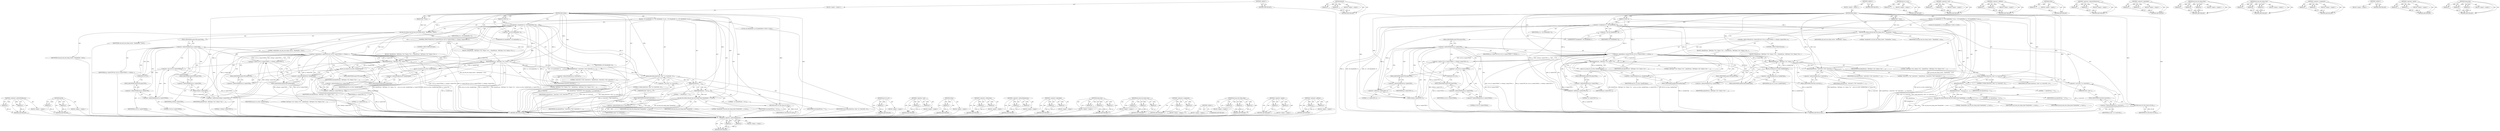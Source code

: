 digraph "&lt;operator&gt;.addition" {
vulnerable_148 [label=<(METHOD,&lt;operator&gt;.indirectFieldAccess)>];
vulnerable_149 [label=<(PARAM,p1)>];
vulnerable_150 [label=<(PARAM,p2)>];
vulnerable_151 [label=<(BLOCK,&lt;empty&gt;,&lt;empty&gt;)>];
vulnerable_152 [label=<(METHOD_RETURN,ANY)>];
vulnerable_172 [label=<(METHOD,fprintf)>];
vulnerable_173 [label=<(PARAM,p1)>];
vulnerable_174 [label=<(PARAM,p2)>];
vulnerable_175 [label=<(BLOCK,&lt;empty&gt;,&lt;empty&gt;)>];
vulnerable_176 [label=<(METHOD_RETURN,ANY)>];
vulnerable_6 [label=<(METHOD,&lt;global&gt;)<SUB>1</SUB>>];
vulnerable_7 [label=<(BLOCK,&lt;empty&gt;,&lt;empty&gt;)<SUB>1</SUB>>];
vulnerable_8 [label=<(METHOD,hdlr_dump)<SUB>1</SUB>>];
vulnerable_9 [label=<(PARAM,GF_Box *a)<SUB>1</SUB>>];
vulnerable_10 [label=<(PARAM,FILE * trace)<SUB>1</SUB>>];
vulnerable_11 [label=<(BLOCK,{
 	GF_HandlerBox *p = (GF_HandlerBox *)a;
 	gf...,{
 	GF_HandlerBox *p = (GF_HandlerBox *)a;
 	gf...)<SUB>2</SUB>>];
vulnerable_12 [label="<(LOCAL,GF_HandlerBox* p: GF_HandlerBox*)<SUB>3</SUB>>"];
vulnerable_13 [label=<(&lt;operator&gt;.assignment,*p = (GF_HandlerBox *)a)<SUB>3</SUB>>];
vulnerable_14 [label=<(IDENTIFIER,p,*p = (GF_HandlerBox *)a)<SUB>3</SUB>>];
vulnerable_15 [label=<(&lt;operator&gt;.cast,(GF_HandlerBox *)a)<SUB>3</SUB>>];
vulnerable_16 [label=<(UNKNOWN,GF_HandlerBox *,GF_HandlerBox *)<SUB>3</SUB>>];
vulnerable_17 [label=<(IDENTIFIER,a,(GF_HandlerBox *)a)<SUB>3</SUB>>];
vulnerable_18 [label=<(gf_isom_box_dump_start,gf_isom_box_dump_start(a, &quot;HandlerBox&quot;, trace))<SUB>4</SUB>>];
vulnerable_19 [label=<(IDENTIFIER,a,gf_isom_box_dump_start(a, &quot;HandlerBox&quot;, trace))<SUB>4</SUB>>];
vulnerable_20 [label=<(LITERAL,&quot;HandlerBox&quot;,gf_isom_box_dump_start(a, &quot;HandlerBox&quot;, trace))<SUB>4</SUB>>];
vulnerable_21 [label=<(IDENTIFIER,trace,gf_isom_box_dump_start(a, &quot;HandlerBox&quot;, trace))<SUB>4</SUB>>];
vulnerable_22 [label=<(CONTROL_STRUCTURE,IF,if (p-&gt;nameUTF8 &amp;&amp; (u32) p-&gt;nameUTF8[0] == strlen(p-&gt;nameUTF8+1)))<SUB>5</SUB>>];
vulnerable_23 [label=<(&lt;operator&gt;.logicalAnd,p-&gt;nameUTF8 &amp;&amp; (u32) p-&gt;nameUTF8[0] == strlen(p...)<SUB>5</SUB>>];
vulnerable_24 [label=<(&lt;operator&gt;.indirectFieldAccess,p-&gt;nameUTF8)<SUB>5</SUB>>];
vulnerable_25 [label=<(IDENTIFIER,p,p-&gt;nameUTF8 &amp;&amp; (u32) p-&gt;nameUTF8[0] == strlen(p...)<SUB>5</SUB>>];
vulnerable_26 [label=<(FIELD_IDENTIFIER,nameUTF8,nameUTF8)<SUB>5</SUB>>];
vulnerable_27 [label=<(&lt;operator&gt;.equals,(u32) p-&gt;nameUTF8[0] == strlen(p-&gt;nameUTF8+1))<SUB>5</SUB>>];
vulnerable_28 [label=<(&lt;operator&gt;.cast,(u32) p-&gt;nameUTF8[0])<SUB>5</SUB>>];
vulnerable_29 [label=<(UNKNOWN,u32,u32)<SUB>5</SUB>>];
vulnerable_30 [label=<(&lt;operator&gt;.indirectIndexAccess,p-&gt;nameUTF8[0])<SUB>5</SUB>>];
vulnerable_31 [label=<(&lt;operator&gt;.indirectFieldAccess,p-&gt;nameUTF8)<SUB>5</SUB>>];
vulnerable_32 [label=<(IDENTIFIER,p,(u32) p-&gt;nameUTF8[0])<SUB>5</SUB>>];
vulnerable_33 [label=<(FIELD_IDENTIFIER,nameUTF8,nameUTF8)<SUB>5</SUB>>];
vulnerable_34 [label=<(LITERAL,0,(u32) p-&gt;nameUTF8[0])<SUB>5</SUB>>];
vulnerable_35 [label=<(strlen,strlen(p-&gt;nameUTF8+1))<SUB>5</SUB>>];
vulnerable_36 [label=<(&lt;operator&gt;.addition,p-&gt;nameUTF8+1)<SUB>5</SUB>>];
vulnerable_37 [label=<(&lt;operator&gt;.indirectFieldAccess,p-&gt;nameUTF8)<SUB>5</SUB>>];
vulnerable_38 [label=<(IDENTIFIER,p,p-&gt;nameUTF8+1)<SUB>5</SUB>>];
vulnerable_39 [label=<(FIELD_IDENTIFIER,nameUTF8,nameUTF8)<SUB>5</SUB>>];
vulnerable_40 [label=<(LITERAL,1,p-&gt;nameUTF8+1)<SUB>5</SUB>>];
vulnerable_41 [label=<(BLOCK,{
 		fprintf(trace, &quot;hdlrType=\&quot;%s\&quot; Name=\&quot;%s\...,{
 		fprintf(trace, &quot;hdlrType=\&quot;%s\&quot; Name=\&quot;%s\...)<SUB>5</SUB>>];
vulnerable_42 [label=<(fprintf,fprintf(trace, &quot;hdlrType=\&quot;%s\&quot; Name=\&quot;%s\&quot; &quot;, ...)<SUB>6</SUB>>];
vulnerable_43 [label=<(IDENTIFIER,trace,fprintf(trace, &quot;hdlrType=\&quot;%s\&quot; Name=\&quot;%s\&quot; &quot;, ...)<SUB>6</SUB>>];
vulnerable_44 [label=<(LITERAL,&quot;hdlrType=\&quot;%s\&quot; Name=\&quot;%s\&quot; &quot;,fprintf(trace, &quot;hdlrType=\&quot;%s\&quot; Name=\&quot;%s\&quot; &quot;, ...)<SUB>6</SUB>>];
vulnerable_45 [label=<(gf_4cc_to_str,gf_4cc_to_str(p-&gt;handlerType))<SUB>6</SUB>>];
vulnerable_46 [label=<(&lt;operator&gt;.indirectFieldAccess,p-&gt;handlerType)<SUB>6</SUB>>];
vulnerable_47 [label=<(IDENTIFIER,p,gf_4cc_to_str(p-&gt;handlerType))<SUB>6</SUB>>];
vulnerable_48 [label=<(FIELD_IDENTIFIER,handlerType,handlerType)<SUB>6</SUB>>];
vulnerable_49 [label=<(&lt;operator&gt;.addition,p-&gt;nameUTF8+1)<SUB>6</SUB>>];
vulnerable_50 [label=<(&lt;operator&gt;.indirectFieldAccess,p-&gt;nameUTF8)<SUB>6</SUB>>];
vulnerable_51 [label=<(IDENTIFIER,p,p-&gt;nameUTF8+1)<SUB>6</SUB>>];
vulnerable_52 [label=<(FIELD_IDENTIFIER,nameUTF8,nameUTF8)<SUB>6</SUB>>];
vulnerable_53 [label=<(LITERAL,1,p-&gt;nameUTF8+1)<SUB>6</SUB>>];
vulnerable_54 [label=<(CONTROL_STRUCTURE,ELSE,else)<SUB>7</SUB>>];
vulnerable_55 [label=<(BLOCK,{
 		fprintf(trace, &quot;hdlrType=\&quot;%s\&quot; Name=\&quot;%s\...,{
 		fprintf(trace, &quot;hdlrType=\&quot;%s\&quot; Name=\&quot;%s\...)<SUB>7</SUB>>];
vulnerable_56 [label=<(fprintf,fprintf(trace, &quot;hdlrType=\&quot;%s\&quot; Name=\&quot;%s\&quot; &quot;, ...)<SUB>8</SUB>>];
vulnerable_57 [label=<(IDENTIFIER,trace,fprintf(trace, &quot;hdlrType=\&quot;%s\&quot; Name=\&quot;%s\&quot; &quot;, ...)<SUB>8</SUB>>];
vulnerable_58 [label=<(LITERAL,&quot;hdlrType=\&quot;%s\&quot; Name=\&quot;%s\&quot; &quot;,fprintf(trace, &quot;hdlrType=\&quot;%s\&quot; Name=\&quot;%s\&quot; &quot;, ...)<SUB>8</SUB>>];
vulnerable_59 [label=<(gf_4cc_to_str,gf_4cc_to_str(p-&gt;handlerType))<SUB>8</SUB>>];
vulnerable_60 [label=<(&lt;operator&gt;.indirectFieldAccess,p-&gt;handlerType)<SUB>8</SUB>>];
vulnerable_61 [label=<(IDENTIFIER,p,gf_4cc_to_str(p-&gt;handlerType))<SUB>8</SUB>>];
vulnerable_62 [label=<(FIELD_IDENTIFIER,handlerType,handlerType)<SUB>8</SUB>>];
vulnerable_63 [label=<(&lt;operator&gt;.indirectFieldAccess,p-&gt;nameUTF8)<SUB>8</SUB>>];
vulnerable_64 [label=<(IDENTIFIER,p,fprintf(trace, &quot;hdlrType=\&quot;%s\&quot; Name=\&quot;%s\&quot; &quot;, ...)<SUB>8</SUB>>];
vulnerable_65 [label=<(FIELD_IDENTIFIER,nameUTF8,nameUTF8)<SUB>8</SUB>>];
vulnerable_66 [label=<(fprintf,fprintf(trace, &quot;reserved1=\&quot;%d\&quot; reserved2=\&quot;&quot;,...)<SUB>10</SUB>>];
vulnerable_67 [label=<(IDENTIFIER,trace,fprintf(trace, &quot;reserved1=\&quot;%d\&quot; reserved2=\&quot;&quot;,...)<SUB>10</SUB>>];
vulnerable_68 [label=<(LITERAL,&quot;reserved1=\&quot;%d\&quot; reserved2=\&quot;&quot;,fprintf(trace, &quot;reserved1=\&quot;%d\&quot; reserved2=\&quot;&quot;,...)<SUB>10</SUB>>];
vulnerable_69 [label=<(&lt;operator&gt;.indirectFieldAccess,p-&gt;reserved1)<SUB>10</SUB>>];
vulnerable_70 [label=<(IDENTIFIER,p,fprintf(trace, &quot;reserved1=\&quot;%d\&quot; reserved2=\&quot;&quot;,...)<SUB>10</SUB>>];
vulnerable_71 [label=<(FIELD_IDENTIFIER,reserved1,reserved1)<SUB>10</SUB>>];
vulnerable_72 [label=<(dump_data,dump_data(trace, (char *) p-&gt;reserved2, 12))<SUB>11</SUB>>];
vulnerable_73 [label=<(IDENTIFIER,trace,dump_data(trace, (char *) p-&gt;reserved2, 12))<SUB>11</SUB>>];
vulnerable_74 [label=<(&lt;operator&gt;.cast,(char *) p-&gt;reserved2)<SUB>11</SUB>>];
vulnerable_75 [label=<(UNKNOWN,char *,char *)<SUB>11</SUB>>];
vulnerable_76 [label=<(&lt;operator&gt;.indirectFieldAccess,p-&gt;reserved2)<SUB>11</SUB>>];
vulnerable_77 [label=<(IDENTIFIER,p,(char *) p-&gt;reserved2)<SUB>11</SUB>>];
vulnerable_78 [label=<(FIELD_IDENTIFIER,reserved2,reserved2)<SUB>11</SUB>>];
vulnerable_79 [label=<(LITERAL,12,dump_data(trace, (char *) p-&gt;reserved2, 12))<SUB>11</SUB>>];
vulnerable_80 [label=<(fprintf,fprintf(trace, &quot;\&quot;&quot;))<SUB>12</SUB>>];
vulnerable_81 [label=<(IDENTIFIER,trace,fprintf(trace, &quot;\&quot;&quot;))<SUB>12</SUB>>];
vulnerable_82 [label=<(LITERAL,&quot;\&quot;&quot;,fprintf(trace, &quot;\&quot;&quot;))<SUB>12</SUB>>];
vulnerable_83 [label=<(fprintf,fprintf(trace, &quot;&gt;\n&quot;))<SUB>14</SUB>>];
vulnerable_84 [label=<(IDENTIFIER,trace,fprintf(trace, &quot;&gt;\n&quot;))<SUB>14</SUB>>];
vulnerable_85 [label=<(LITERAL,&quot;&gt;\n&quot;,fprintf(trace, &quot;&gt;\n&quot;))<SUB>14</SUB>>];
vulnerable_86 [label=<(gf_isom_box_dump_done,gf_isom_box_dump_done(&quot;HandlerBox&quot;, a, trace))<SUB>15</SUB>>];
vulnerable_87 [label=<(LITERAL,&quot;HandlerBox&quot;,gf_isom_box_dump_done(&quot;HandlerBox&quot;, a, trace))<SUB>15</SUB>>];
vulnerable_88 [label=<(IDENTIFIER,a,gf_isom_box_dump_done(&quot;HandlerBox&quot;, a, trace))<SUB>15</SUB>>];
vulnerable_89 [label=<(IDENTIFIER,trace,gf_isom_box_dump_done(&quot;HandlerBox&quot;, a, trace))<SUB>15</SUB>>];
vulnerable_90 [label=<(RETURN,return GF_OK;,return GF_OK;)<SUB>16</SUB>>];
vulnerable_91 [label=<(IDENTIFIER,GF_OK,return GF_OK;)<SUB>16</SUB>>];
vulnerable_92 [label=<(METHOD_RETURN,GF_Err)<SUB>1</SUB>>];
vulnerable_94 [label=<(METHOD_RETURN,ANY)<SUB>1</SUB>>];
vulnerable_177 [label=<(METHOD,gf_4cc_to_str)>];
vulnerable_178 [label=<(PARAM,p1)>];
vulnerable_179 [label=<(BLOCK,&lt;empty&gt;,&lt;empty&gt;)>];
vulnerable_180 [label=<(METHOD_RETURN,ANY)>];
vulnerable_132 [label=<(METHOD,&lt;operator&gt;.cast)>];
vulnerable_133 [label=<(PARAM,p1)>];
vulnerable_134 [label=<(PARAM,p2)>];
vulnerable_135 [label=<(BLOCK,&lt;empty&gt;,&lt;empty&gt;)>];
vulnerable_136 [label=<(METHOD_RETURN,ANY)>];
vulnerable_167 [label=<(METHOD,&lt;operator&gt;.addition)>];
vulnerable_168 [label=<(PARAM,p1)>];
vulnerable_169 [label=<(PARAM,p2)>];
vulnerable_170 [label=<(BLOCK,&lt;empty&gt;,&lt;empty&gt;)>];
vulnerable_171 [label=<(METHOD_RETURN,ANY)>];
vulnerable_163 [label=<(METHOD,strlen)>];
vulnerable_164 [label=<(PARAM,p1)>];
vulnerable_165 [label=<(BLOCK,&lt;empty&gt;,&lt;empty&gt;)>];
vulnerable_166 [label=<(METHOD_RETURN,ANY)>];
vulnerable_158 [label=<(METHOD,&lt;operator&gt;.indirectIndexAccess)>];
vulnerable_159 [label=<(PARAM,p1)>];
vulnerable_160 [label=<(PARAM,p2)>];
vulnerable_161 [label=<(BLOCK,&lt;empty&gt;,&lt;empty&gt;)>];
vulnerable_162 [label=<(METHOD_RETURN,ANY)>];
vulnerable_143 [label=<(METHOD,&lt;operator&gt;.logicalAnd)>];
vulnerable_144 [label=<(PARAM,p1)>];
vulnerable_145 [label=<(PARAM,p2)>];
vulnerable_146 [label=<(BLOCK,&lt;empty&gt;,&lt;empty&gt;)>];
vulnerable_147 [label=<(METHOD_RETURN,ANY)>];
vulnerable_187 [label=<(METHOD,gf_isom_box_dump_done)>];
vulnerable_188 [label=<(PARAM,p1)>];
vulnerable_189 [label=<(PARAM,p2)>];
vulnerable_190 [label=<(PARAM,p3)>];
vulnerable_191 [label=<(BLOCK,&lt;empty&gt;,&lt;empty&gt;)>];
vulnerable_192 [label=<(METHOD_RETURN,ANY)>];
vulnerable_137 [label=<(METHOD,gf_isom_box_dump_start)>];
vulnerable_138 [label=<(PARAM,p1)>];
vulnerable_139 [label=<(PARAM,p2)>];
vulnerable_140 [label=<(PARAM,p3)>];
vulnerable_141 [label=<(BLOCK,&lt;empty&gt;,&lt;empty&gt;)>];
vulnerable_142 [label=<(METHOD_RETURN,ANY)>];
vulnerable_127 [label=<(METHOD,&lt;operator&gt;.assignment)>];
vulnerable_128 [label=<(PARAM,p1)>];
vulnerable_129 [label=<(PARAM,p2)>];
vulnerable_130 [label=<(BLOCK,&lt;empty&gt;,&lt;empty&gt;)>];
vulnerable_131 [label=<(METHOD_RETURN,ANY)>];
vulnerable_121 [label=<(METHOD,&lt;global&gt;)<SUB>1</SUB>>];
vulnerable_122 [label=<(BLOCK,&lt;empty&gt;,&lt;empty&gt;)>];
vulnerable_123 [label=<(METHOD_RETURN,ANY)>];
vulnerable_153 [label=<(METHOD,&lt;operator&gt;.equals)>];
vulnerable_154 [label=<(PARAM,p1)>];
vulnerable_155 [label=<(PARAM,p2)>];
vulnerable_156 [label=<(BLOCK,&lt;empty&gt;,&lt;empty&gt;)>];
vulnerable_157 [label=<(METHOD_RETURN,ANY)>];
vulnerable_181 [label=<(METHOD,dump_data)>];
vulnerable_182 [label=<(PARAM,p1)>];
vulnerable_183 [label=<(PARAM,p2)>];
vulnerable_184 [label=<(PARAM,p3)>];
vulnerable_185 [label=<(BLOCK,&lt;empty&gt;,&lt;empty&gt;)>];
vulnerable_186 [label=<(METHOD_RETURN,ANY)>];
fixed_148 [label=<(METHOD,&lt;operator&gt;.indirectFieldAccess)>];
fixed_149 [label=<(PARAM,p1)>];
fixed_150 [label=<(PARAM,p2)>];
fixed_151 [label=<(BLOCK,&lt;empty&gt;,&lt;empty&gt;)>];
fixed_152 [label=<(METHOD_RETURN,ANY)>];
fixed_172 [label=<(METHOD,fprintf)>];
fixed_173 [label=<(PARAM,p1)>];
fixed_174 [label=<(PARAM,p2)>];
fixed_175 [label=<(BLOCK,&lt;empty&gt;,&lt;empty&gt;)>];
fixed_176 [label=<(METHOD_RETURN,ANY)>];
fixed_6 [label=<(METHOD,&lt;global&gt;)<SUB>1</SUB>>];
fixed_7 [label=<(BLOCK,&lt;empty&gt;,&lt;empty&gt;)<SUB>1</SUB>>];
fixed_8 [label=<(METHOD,hdlr_dump)<SUB>1</SUB>>];
fixed_9 [label=<(PARAM,GF_Box *a)<SUB>1</SUB>>];
fixed_10 [label=<(PARAM,FILE * trace)<SUB>1</SUB>>];
fixed_11 [label=<(BLOCK,{
 	GF_HandlerBox *p = (GF_HandlerBox *)a;
 	gf...,{
 	GF_HandlerBox *p = (GF_HandlerBox *)a;
 	gf...)<SUB>2</SUB>>];
fixed_12 [label="<(LOCAL,GF_HandlerBox* p: GF_HandlerBox*)<SUB>3</SUB>>"];
fixed_13 [label=<(&lt;operator&gt;.assignment,*p = (GF_HandlerBox *)a)<SUB>3</SUB>>];
fixed_14 [label=<(IDENTIFIER,p,*p = (GF_HandlerBox *)a)<SUB>3</SUB>>];
fixed_15 [label=<(&lt;operator&gt;.cast,(GF_HandlerBox *)a)<SUB>3</SUB>>];
fixed_16 [label=<(UNKNOWN,GF_HandlerBox *,GF_HandlerBox *)<SUB>3</SUB>>];
fixed_17 [label=<(IDENTIFIER,a,(GF_HandlerBox *)a)<SUB>3</SUB>>];
fixed_18 [label=<(gf_isom_box_dump_start,gf_isom_box_dump_start(a, &quot;HandlerBox&quot;, trace))<SUB>4</SUB>>];
fixed_19 [label=<(IDENTIFIER,a,gf_isom_box_dump_start(a, &quot;HandlerBox&quot;, trace))<SUB>4</SUB>>];
fixed_20 [label=<(LITERAL,&quot;HandlerBox&quot;,gf_isom_box_dump_start(a, &quot;HandlerBox&quot;, trace))<SUB>4</SUB>>];
fixed_21 [label=<(IDENTIFIER,trace,gf_isom_box_dump_start(a, &quot;HandlerBox&quot;, trace))<SUB>4</SUB>>];
fixed_22 [label=<(CONTROL_STRUCTURE,IF,if (p-&gt;nameUTF8 &amp;&amp; (u32) p-&gt;nameUTF8[0] == strlen(p-&gt;nameUTF8)-1))<SUB>5</SUB>>];
fixed_23 [label=<(&lt;operator&gt;.logicalAnd,p-&gt;nameUTF8 &amp;&amp; (u32) p-&gt;nameUTF8[0] == strlen(p...)<SUB>5</SUB>>];
fixed_24 [label=<(&lt;operator&gt;.indirectFieldAccess,p-&gt;nameUTF8)<SUB>5</SUB>>];
fixed_25 [label=<(IDENTIFIER,p,p-&gt;nameUTF8 &amp;&amp; (u32) p-&gt;nameUTF8[0] == strlen(p...)<SUB>5</SUB>>];
fixed_26 [label=<(FIELD_IDENTIFIER,nameUTF8,nameUTF8)<SUB>5</SUB>>];
fixed_27 [label=<(&lt;operator&gt;.equals,(u32) p-&gt;nameUTF8[0] == strlen(p-&gt;nameUTF8)-1)<SUB>5</SUB>>];
fixed_28 [label=<(&lt;operator&gt;.cast,(u32) p-&gt;nameUTF8[0])<SUB>5</SUB>>];
fixed_29 [label=<(UNKNOWN,u32,u32)<SUB>5</SUB>>];
fixed_30 [label=<(&lt;operator&gt;.indirectIndexAccess,p-&gt;nameUTF8[0])<SUB>5</SUB>>];
fixed_31 [label=<(&lt;operator&gt;.indirectFieldAccess,p-&gt;nameUTF8)<SUB>5</SUB>>];
fixed_32 [label=<(IDENTIFIER,p,(u32) p-&gt;nameUTF8[0])<SUB>5</SUB>>];
fixed_33 [label=<(FIELD_IDENTIFIER,nameUTF8,nameUTF8)<SUB>5</SUB>>];
fixed_34 [label=<(LITERAL,0,(u32) p-&gt;nameUTF8[0])<SUB>5</SUB>>];
fixed_35 [label=<(&lt;operator&gt;.subtraction,strlen(p-&gt;nameUTF8)-1)<SUB>5</SUB>>];
fixed_36 [label=<(strlen,strlen(p-&gt;nameUTF8))<SUB>5</SUB>>];
fixed_37 [label=<(&lt;operator&gt;.indirectFieldAccess,p-&gt;nameUTF8)<SUB>5</SUB>>];
fixed_38 [label=<(IDENTIFIER,p,strlen(p-&gt;nameUTF8))<SUB>5</SUB>>];
fixed_39 [label=<(FIELD_IDENTIFIER,nameUTF8,nameUTF8)<SUB>5</SUB>>];
fixed_40 [label=<(LITERAL,1,strlen(p-&gt;nameUTF8)-1)<SUB>5</SUB>>];
fixed_41 [label=<(BLOCK,{
 		fprintf(trace, &quot;hdlrType=\&quot;%s\&quot; Name=\&quot;%s\...,{
 		fprintf(trace, &quot;hdlrType=\&quot;%s\&quot; Name=\&quot;%s\...)<SUB>5</SUB>>];
fixed_42 [label=<(fprintf,fprintf(trace, &quot;hdlrType=\&quot;%s\&quot; Name=\&quot;%s\&quot; &quot;, ...)<SUB>6</SUB>>];
fixed_43 [label=<(IDENTIFIER,trace,fprintf(trace, &quot;hdlrType=\&quot;%s\&quot; Name=\&quot;%s\&quot; &quot;, ...)<SUB>6</SUB>>];
fixed_44 [label=<(LITERAL,&quot;hdlrType=\&quot;%s\&quot; Name=\&quot;%s\&quot; &quot;,fprintf(trace, &quot;hdlrType=\&quot;%s\&quot; Name=\&quot;%s\&quot; &quot;, ...)<SUB>6</SUB>>];
fixed_45 [label=<(gf_4cc_to_str,gf_4cc_to_str(p-&gt;handlerType))<SUB>6</SUB>>];
fixed_46 [label=<(&lt;operator&gt;.indirectFieldAccess,p-&gt;handlerType)<SUB>6</SUB>>];
fixed_47 [label=<(IDENTIFIER,p,gf_4cc_to_str(p-&gt;handlerType))<SUB>6</SUB>>];
fixed_48 [label=<(FIELD_IDENTIFIER,handlerType,handlerType)<SUB>6</SUB>>];
fixed_49 [label=<(&lt;operator&gt;.addition,p-&gt;nameUTF8+1)<SUB>6</SUB>>];
fixed_50 [label=<(&lt;operator&gt;.indirectFieldAccess,p-&gt;nameUTF8)<SUB>6</SUB>>];
fixed_51 [label=<(IDENTIFIER,p,p-&gt;nameUTF8+1)<SUB>6</SUB>>];
fixed_52 [label=<(FIELD_IDENTIFIER,nameUTF8,nameUTF8)<SUB>6</SUB>>];
fixed_53 [label=<(LITERAL,1,p-&gt;nameUTF8+1)<SUB>6</SUB>>];
fixed_54 [label=<(CONTROL_STRUCTURE,ELSE,else)<SUB>7</SUB>>];
fixed_55 [label=<(BLOCK,{
 		fprintf(trace, &quot;hdlrType=\&quot;%s\&quot; Name=\&quot;%s\...,{
 		fprintf(trace, &quot;hdlrType=\&quot;%s\&quot; Name=\&quot;%s\...)<SUB>7</SUB>>];
fixed_56 [label=<(fprintf,fprintf(trace, &quot;hdlrType=\&quot;%s\&quot; Name=\&quot;%s\&quot; &quot;, ...)<SUB>8</SUB>>];
fixed_57 [label=<(IDENTIFIER,trace,fprintf(trace, &quot;hdlrType=\&quot;%s\&quot; Name=\&quot;%s\&quot; &quot;, ...)<SUB>8</SUB>>];
fixed_58 [label=<(LITERAL,&quot;hdlrType=\&quot;%s\&quot; Name=\&quot;%s\&quot; &quot;,fprintf(trace, &quot;hdlrType=\&quot;%s\&quot; Name=\&quot;%s\&quot; &quot;, ...)<SUB>8</SUB>>];
fixed_59 [label=<(gf_4cc_to_str,gf_4cc_to_str(p-&gt;handlerType))<SUB>8</SUB>>];
fixed_60 [label=<(&lt;operator&gt;.indirectFieldAccess,p-&gt;handlerType)<SUB>8</SUB>>];
fixed_61 [label=<(IDENTIFIER,p,gf_4cc_to_str(p-&gt;handlerType))<SUB>8</SUB>>];
fixed_62 [label=<(FIELD_IDENTIFIER,handlerType,handlerType)<SUB>8</SUB>>];
fixed_63 [label=<(&lt;operator&gt;.indirectFieldAccess,p-&gt;nameUTF8)<SUB>8</SUB>>];
fixed_64 [label=<(IDENTIFIER,p,fprintf(trace, &quot;hdlrType=\&quot;%s\&quot; Name=\&quot;%s\&quot; &quot;, ...)<SUB>8</SUB>>];
fixed_65 [label=<(FIELD_IDENTIFIER,nameUTF8,nameUTF8)<SUB>8</SUB>>];
fixed_66 [label=<(fprintf,fprintf(trace, &quot;reserved1=\&quot;%d\&quot; reserved2=\&quot;&quot;,...)<SUB>10</SUB>>];
fixed_67 [label=<(IDENTIFIER,trace,fprintf(trace, &quot;reserved1=\&quot;%d\&quot; reserved2=\&quot;&quot;,...)<SUB>10</SUB>>];
fixed_68 [label=<(LITERAL,&quot;reserved1=\&quot;%d\&quot; reserved2=\&quot;&quot;,fprintf(trace, &quot;reserved1=\&quot;%d\&quot; reserved2=\&quot;&quot;,...)<SUB>10</SUB>>];
fixed_69 [label=<(&lt;operator&gt;.indirectFieldAccess,p-&gt;reserved1)<SUB>10</SUB>>];
fixed_70 [label=<(IDENTIFIER,p,fprintf(trace, &quot;reserved1=\&quot;%d\&quot; reserved2=\&quot;&quot;,...)<SUB>10</SUB>>];
fixed_71 [label=<(FIELD_IDENTIFIER,reserved1,reserved1)<SUB>10</SUB>>];
fixed_72 [label=<(dump_data,dump_data(trace, (char *) p-&gt;reserved2, 12))<SUB>11</SUB>>];
fixed_73 [label=<(IDENTIFIER,trace,dump_data(trace, (char *) p-&gt;reserved2, 12))<SUB>11</SUB>>];
fixed_74 [label=<(&lt;operator&gt;.cast,(char *) p-&gt;reserved2)<SUB>11</SUB>>];
fixed_75 [label=<(UNKNOWN,char *,char *)<SUB>11</SUB>>];
fixed_76 [label=<(&lt;operator&gt;.indirectFieldAccess,p-&gt;reserved2)<SUB>11</SUB>>];
fixed_77 [label=<(IDENTIFIER,p,(char *) p-&gt;reserved2)<SUB>11</SUB>>];
fixed_78 [label=<(FIELD_IDENTIFIER,reserved2,reserved2)<SUB>11</SUB>>];
fixed_79 [label=<(LITERAL,12,dump_data(trace, (char *) p-&gt;reserved2, 12))<SUB>11</SUB>>];
fixed_80 [label=<(fprintf,fprintf(trace, &quot;\&quot;&quot;))<SUB>12</SUB>>];
fixed_81 [label=<(IDENTIFIER,trace,fprintf(trace, &quot;\&quot;&quot;))<SUB>12</SUB>>];
fixed_82 [label=<(LITERAL,&quot;\&quot;&quot;,fprintf(trace, &quot;\&quot;&quot;))<SUB>12</SUB>>];
fixed_83 [label=<(fprintf,fprintf(trace, &quot;&gt;\n&quot;))<SUB>14</SUB>>];
fixed_84 [label=<(IDENTIFIER,trace,fprintf(trace, &quot;&gt;\n&quot;))<SUB>14</SUB>>];
fixed_85 [label=<(LITERAL,&quot;&gt;\n&quot;,fprintf(trace, &quot;&gt;\n&quot;))<SUB>14</SUB>>];
fixed_86 [label=<(gf_isom_box_dump_done,gf_isom_box_dump_done(&quot;HandlerBox&quot;, a, trace))<SUB>15</SUB>>];
fixed_87 [label=<(LITERAL,&quot;HandlerBox&quot;,gf_isom_box_dump_done(&quot;HandlerBox&quot;, a, trace))<SUB>15</SUB>>];
fixed_88 [label=<(IDENTIFIER,a,gf_isom_box_dump_done(&quot;HandlerBox&quot;, a, trace))<SUB>15</SUB>>];
fixed_89 [label=<(IDENTIFIER,trace,gf_isom_box_dump_done(&quot;HandlerBox&quot;, a, trace))<SUB>15</SUB>>];
fixed_90 [label=<(RETURN,return GF_OK;,return GF_OK;)<SUB>16</SUB>>];
fixed_91 [label=<(IDENTIFIER,GF_OK,return GF_OK;)<SUB>16</SUB>>];
fixed_92 [label=<(METHOD_RETURN,GF_Err)<SUB>1</SUB>>];
fixed_94 [label=<(METHOD_RETURN,ANY)<SUB>1</SUB>>];
fixed_177 [label=<(METHOD,gf_4cc_to_str)>];
fixed_178 [label=<(PARAM,p1)>];
fixed_179 [label=<(BLOCK,&lt;empty&gt;,&lt;empty&gt;)>];
fixed_180 [label=<(METHOD_RETURN,ANY)>];
fixed_132 [label=<(METHOD,&lt;operator&gt;.cast)>];
fixed_133 [label=<(PARAM,p1)>];
fixed_134 [label=<(PARAM,p2)>];
fixed_135 [label=<(BLOCK,&lt;empty&gt;,&lt;empty&gt;)>];
fixed_136 [label=<(METHOD_RETURN,ANY)>];
fixed_168 [label=<(METHOD,strlen)>];
fixed_169 [label=<(PARAM,p1)>];
fixed_170 [label=<(BLOCK,&lt;empty&gt;,&lt;empty&gt;)>];
fixed_171 [label=<(METHOD_RETURN,ANY)>];
fixed_163 [label=<(METHOD,&lt;operator&gt;.subtraction)>];
fixed_164 [label=<(PARAM,p1)>];
fixed_165 [label=<(PARAM,p2)>];
fixed_166 [label=<(BLOCK,&lt;empty&gt;,&lt;empty&gt;)>];
fixed_167 [label=<(METHOD_RETURN,ANY)>];
fixed_158 [label=<(METHOD,&lt;operator&gt;.indirectIndexAccess)>];
fixed_159 [label=<(PARAM,p1)>];
fixed_160 [label=<(PARAM,p2)>];
fixed_161 [label=<(BLOCK,&lt;empty&gt;,&lt;empty&gt;)>];
fixed_162 [label=<(METHOD_RETURN,ANY)>];
fixed_143 [label=<(METHOD,&lt;operator&gt;.logicalAnd)>];
fixed_144 [label=<(PARAM,p1)>];
fixed_145 [label=<(PARAM,p2)>];
fixed_146 [label=<(BLOCK,&lt;empty&gt;,&lt;empty&gt;)>];
fixed_147 [label=<(METHOD_RETURN,ANY)>];
fixed_186 [label=<(METHOD,dump_data)>];
fixed_187 [label=<(PARAM,p1)>];
fixed_188 [label=<(PARAM,p2)>];
fixed_189 [label=<(PARAM,p3)>];
fixed_190 [label=<(BLOCK,&lt;empty&gt;,&lt;empty&gt;)>];
fixed_191 [label=<(METHOD_RETURN,ANY)>];
fixed_137 [label=<(METHOD,gf_isom_box_dump_start)>];
fixed_138 [label=<(PARAM,p1)>];
fixed_139 [label=<(PARAM,p2)>];
fixed_140 [label=<(PARAM,p3)>];
fixed_141 [label=<(BLOCK,&lt;empty&gt;,&lt;empty&gt;)>];
fixed_142 [label=<(METHOD_RETURN,ANY)>];
fixed_127 [label=<(METHOD,&lt;operator&gt;.assignment)>];
fixed_128 [label=<(PARAM,p1)>];
fixed_129 [label=<(PARAM,p2)>];
fixed_130 [label=<(BLOCK,&lt;empty&gt;,&lt;empty&gt;)>];
fixed_131 [label=<(METHOD_RETURN,ANY)>];
fixed_121 [label=<(METHOD,&lt;global&gt;)<SUB>1</SUB>>];
fixed_122 [label=<(BLOCK,&lt;empty&gt;,&lt;empty&gt;)>];
fixed_123 [label=<(METHOD_RETURN,ANY)>];
fixed_192 [label=<(METHOD,gf_isom_box_dump_done)>];
fixed_193 [label=<(PARAM,p1)>];
fixed_194 [label=<(PARAM,p2)>];
fixed_195 [label=<(PARAM,p3)>];
fixed_196 [label=<(BLOCK,&lt;empty&gt;,&lt;empty&gt;)>];
fixed_197 [label=<(METHOD_RETURN,ANY)>];
fixed_153 [label=<(METHOD,&lt;operator&gt;.equals)>];
fixed_154 [label=<(PARAM,p1)>];
fixed_155 [label=<(PARAM,p2)>];
fixed_156 [label=<(BLOCK,&lt;empty&gt;,&lt;empty&gt;)>];
fixed_157 [label=<(METHOD_RETURN,ANY)>];
fixed_181 [label=<(METHOD,&lt;operator&gt;.addition)>];
fixed_182 [label=<(PARAM,p1)>];
fixed_183 [label=<(PARAM,p2)>];
fixed_184 [label=<(BLOCK,&lt;empty&gt;,&lt;empty&gt;)>];
fixed_185 [label=<(METHOD_RETURN,ANY)>];
vulnerable_148 -> vulnerable_149  [key=0, label="AST: "];
vulnerable_148 -> vulnerable_149  [key=1, label="DDG: "];
vulnerable_148 -> vulnerable_151  [key=0, label="AST: "];
vulnerable_148 -> vulnerable_150  [key=0, label="AST: "];
vulnerable_148 -> vulnerable_150  [key=1, label="DDG: "];
vulnerable_148 -> vulnerable_152  [key=0, label="AST: "];
vulnerable_148 -> vulnerable_152  [key=1, label="CFG: "];
vulnerable_149 -> vulnerable_152  [key=0, label="DDG: p1"];
vulnerable_150 -> vulnerable_152  [key=0, label="DDG: p2"];
vulnerable_172 -> vulnerable_173  [key=0, label="AST: "];
vulnerable_172 -> vulnerable_173  [key=1, label="DDG: "];
vulnerable_172 -> vulnerable_175  [key=0, label="AST: "];
vulnerable_172 -> vulnerable_174  [key=0, label="AST: "];
vulnerable_172 -> vulnerable_174  [key=1, label="DDG: "];
vulnerable_172 -> vulnerable_176  [key=0, label="AST: "];
vulnerable_172 -> vulnerable_176  [key=1, label="CFG: "];
vulnerable_173 -> vulnerable_176  [key=0, label="DDG: p1"];
vulnerable_174 -> vulnerable_176  [key=0, label="DDG: p2"];
vulnerable_6 -> vulnerable_7  [key=0, label="AST: "];
vulnerable_6 -> vulnerable_94  [key=0, label="AST: "];
vulnerable_6 -> vulnerable_94  [key=1, label="CFG: "];
vulnerable_7 -> vulnerable_8  [key=0, label="AST: "];
vulnerable_8 -> vulnerable_9  [key=0, label="AST: "];
vulnerable_8 -> vulnerable_9  [key=1, label="DDG: "];
vulnerable_8 -> vulnerable_10  [key=0, label="AST: "];
vulnerable_8 -> vulnerable_10  [key=1, label="DDG: "];
vulnerable_8 -> vulnerable_11  [key=0, label="AST: "];
vulnerable_8 -> vulnerable_92  [key=0, label="AST: "];
vulnerable_8 -> vulnerable_16  [key=0, label="CFG: "];
vulnerable_8 -> vulnerable_13  [key=0, label="DDG: "];
vulnerable_8 -> vulnerable_90  [key=0, label="DDG: "];
vulnerable_8 -> vulnerable_18  [key=0, label="DDG: "];
vulnerable_8 -> vulnerable_66  [key=0, label="DDG: "];
vulnerable_8 -> vulnerable_72  [key=0, label="DDG: "];
vulnerable_8 -> vulnerable_80  [key=0, label="DDG: "];
vulnerable_8 -> vulnerable_83  [key=0, label="DDG: "];
vulnerable_8 -> vulnerable_86  [key=0, label="DDG: "];
vulnerable_8 -> vulnerable_91  [key=0, label="DDG: "];
vulnerable_8 -> vulnerable_15  [key=0, label="DDG: "];
vulnerable_8 -> vulnerable_42  [key=0, label="DDG: "];
vulnerable_8 -> vulnerable_35  [key=0, label="DDG: "];
vulnerable_8 -> vulnerable_49  [key=0, label="DDG: "];
vulnerable_8 -> vulnerable_56  [key=0, label="DDG: "];
vulnerable_8 -> vulnerable_36  [key=0, label="DDG: "];
vulnerable_9 -> vulnerable_13  [key=0, label="DDG: a"];
vulnerable_9 -> vulnerable_18  [key=0, label="DDG: a"];
vulnerable_9 -> vulnerable_15  [key=0, label="DDG: a"];
vulnerable_10 -> vulnerable_18  [key=0, label="DDG: trace"];
vulnerable_11 -> vulnerable_12  [key=0, label="AST: "];
vulnerable_11 -> vulnerable_13  [key=0, label="AST: "];
vulnerable_11 -> vulnerable_18  [key=0, label="AST: "];
vulnerable_11 -> vulnerable_22  [key=0, label="AST: "];
vulnerable_11 -> vulnerable_66  [key=0, label="AST: "];
vulnerable_11 -> vulnerable_72  [key=0, label="AST: "];
vulnerable_11 -> vulnerable_80  [key=0, label="AST: "];
vulnerable_11 -> vulnerable_83  [key=0, label="AST: "];
vulnerable_11 -> vulnerable_86  [key=0, label="AST: "];
vulnerable_11 -> vulnerable_90  [key=0, label="AST: "];
vulnerable_13 -> vulnerable_14  [key=0, label="AST: "];
vulnerable_13 -> vulnerable_15  [key=0, label="AST: "];
vulnerable_13 -> vulnerable_18  [key=0, label="CFG: "];
vulnerable_13 -> vulnerable_92  [key=0, label="DDG: p"];
vulnerable_13 -> vulnerable_92  [key=1, label="DDG: (GF_HandlerBox *)a"];
vulnerable_13 -> vulnerable_92  [key=2, label="DDG: *p = (GF_HandlerBox *)a"];
vulnerable_13 -> vulnerable_66  [key=0, label="DDG: p"];
vulnerable_13 -> vulnerable_72  [key=0, label="DDG: p"];
vulnerable_13 -> vulnerable_23  [key=0, label="DDG: p"];
vulnerable_13 -> vulnerable_74  [key=0, label="DDG: p"];
vulnerable_13 -> vulnerable_42  [key=0, label="DDG: p"];
vulnerable_13 -> vulnerable_35  [key=0, label="DDG: p"];
vulnerable_13 -> vulnerable_45  [key=0, label="DDG: p"];
vulnerable_13 -> vulnerable_49  [key=0, label="DDG: p"];
vulnerable_13 -> vulnerable_56  [key=0, label="DDG: p"];
vulnerable_13 -> vulnerable_36  [key=0, label="DDG: p"];
vulnerable_13 -> vulnerable_59  [key=0, label="DDG: p"];
vulnerable_15 -> vulnerable_16  [key=0, label="AST: "];
vulnerable_15 -> vulnerable_17  [key=0, label="AST: "];
vulnerable_15 -> vulnerable_13  [key=0, label="CFG: "];
vulnerable_16 -> vulnerable_15  [key=0, label="CFG: "];
vulnerable_18 -> vulnerable_19  [key=0, label="AST: "];
vulnerable_18 -> vulnerable_20  [key=0, label="AST: "];
vulnerable_18 -> vulnerable_21  [key=0, label="AST: "];
vulnerable_18 -> vulnerable_26  [key=0, label="CFG: "];
vulnerable_18 -> vulnerable_92  [key=0, label="DDG: gf_isom_box_dump_start(a, &quot;HandlerBox&quot;, trace)"];
vulnerable_18 -> vulnerable_86  [key=0, label="DDG: a"];
vulnerable_18 -> vulnerable_42  [key=0, label="DDG: trace"];
vulnerable_18 -> vulnerable_56  [key=0, label="DDG: trace"];
vulnerable_22 -> vulnerable_23  [key=0, label="AST: "];
vulnerable_22 -> vulnerable_41  [key=0, label="AST: "];
vulnerable_22 -> vulnerable_54  [key=0, label="AST: "];
vulnerable_23 -> vulnerable_24  [key=0, label="AST: "];
vulnerable_23 -> vulnerable_27  [key=0, label="AST: "];
vulnerable_23 -> vulnerable_48  [key=0, label="CFG: "];
vulnerable_23 -> vulnerable_48  [key=1, label="CDG: "];
vulnerable_23 -> vulnerable_62  [key=0, label="CFG: "];
vulnerable_23 -> vulnerable_62  [key=1, label="CDG: "];
vulnerable_23 -> vulnerable_92  [key=0, label="DDG: (u32) p-&gt;nameUTF8[0] == strlen(p-&gt;nameUTF8+1)"];
vulnerable_23 -> vulnerable_92  [key=1, label="DDG: p-&gt;nameUTF8 &amp;&amp; (u32) p-&gt;nameUTF8[0] == strlen(p-&gt;nameUTF8+1)"];
vulnerable_23 -> vulnerable_42  [key=0, label="DDG: p-&gt;nameUTF8"];
vulnerable_23 -> vulnerable_42  [key=1, label="CDG: "];
vulnerable_23 -> vulnerable_49  [key=0, label="DDG: p-&gt;nameUTF8"];
vulnerable_23 -> vulnerable_49  [key=1, label="CDG: "];
vulnerable_23 -> vulnerable_56  [key=0, label="DDG: p-&gt;nameUTF8"];
vulnerable_23 -> vulnerable_56  [key=1, label="CDG: "];
vulnerable_23 -> vulnerable_60  [key=0, label="CDG: "];
vulnerable_23 -> vulnerable_52  [key=0, label="CDG: "];
vulnerable_23 -> vulnerable_46  [key=0, label="CDG: "];
vulnerable_23 -> vulnerable_45  [key=0, label="CDG: "];
vulnerable_23 -> vulnerable_63  [key=0, label="CDG: "];
vulnerable_23 -> vulnerable_65  [key=0, label="CDG: "];
vulnerable_23 -> vulnerable_50  [key=0, label="CDG: "];
vulnerable_23 -> vulnerable_59  [key=0, label="CDG: "];
vulnerable_24 -> vulnerable_25  [key=0, label="AST: "];
vulnerable_24 -> vulnerable_26  [key=0, label="AST: "];
vulnerable_24 -> vulnerable_29  [key=0, label="CFG: "];
vulnerable_24 -> vulnerable_29  [key=1, label="CDG: "];
vulnerable_24 -> vulnerable_23  [key=0, label="CFG: "];
vulnerable_24 -> vulnerable_30  [key=0, label="CDG: "];
vulnerable_24 -> vulnerable_33  [key=0, label="CDG: "];
vulnerable_24 -> vulnerable_28  [key=0, label="CDG: "];
vulnerable_24 -> vulnerable_36  [key=0, label="CDG: "];
vulnerable_24 -> vulnerable_37  [key=0, label="CDG: "];
vulnerable_24 -> vulnerable_27  [key=0, label="CDG: "];
vulnerable_24 -> vulnerable_35  [key=0, label="CDG: "];
vulnerable_24 -> vulnerable_39  [key=0, label="CDG: "];
vulnerable_24 -> vulnerable_31  [key=0, label="CDG: "];
vulnerable_26 -> vulnerable_24  [key=0, label="CFG: "];
vulnerable_27 -> vulnerable_28  [key=0, label="AST: "];
vulnerable_27 -> vulnerable_35  [key=0, label="AST: "];
vulnerable_27 -> vulnerable_23  [key=0, label="CFG: "];
vulnerable_27 -> vulnerable_23  [key=1, label="DDG: (u32) p-&gt;nameUTF8[0]"];
vulnerable_27 -> vulnerable_23  [key=2, label="DDG: strlen(p-&gt;nameUTF8+1)"];
vulnerable_27 -> vulnerable_92  [key=0, label="DDG: (u32) p-&gt;nameUTF8[0]"];
vulnerable_27 -> vulnerable_92  [key=1, label="DDG: strlen(p-&gt;nameUTF8+1)"];
vulnerable_28 -> vulnerable_29  [key=0, label="AST: "];
vulnerable_28 -> vulnerable_30  [key=0, label="AST: "];
vulnerable_28 -> vulnerable_39  [key=0, label="CFG: "];
vulnerable_28 -> vulnerable_92  [key=0, label="DDG: p-&gt;nameUTF8[0]"];
vulnerable_29 -> vulnerable_33  [key=0, label="CFG: "];
vulnerable_30 -> vulnerable_31  [key=0, label="AST: "];
vulnerable_30 -> vulnerable_34  [key=0, label="AST: "];
vulnerable_30 -> vulnerable_28  [key=0, label="CFG: "];
vulnerable_31 -> vulnerable_32  [key=0, label="AST: "];
vulnerable_31 -> vulnerable_33  [key=0, label="AST: "];
vulnerable_31 -> vulnerable_30  [key=0, label="CFG: "];
vulnerable_33 -> vulnerable_31  [key=0, label="CFG: "];
vulnerable_35 -> vulnerable_36  [key=0, label="AST: "];
vulnerable_35 -> vulnerable_27  [key=0, label="CFG: "];
vulnerable_35 -> vulnerable_27  [key=1, label="DDG: p-&gt;nameUTF8+1"];
vulnerable_35 -> vulnerable_92  [key=0, label="DDG: p-&gt;nameUTF8+1"];
vulnerable_36 -> vulnerable_37  [key=0, label="AST: "];
vulnerable_36 -> vulnerable_40  [key=0, label="AST: "];
vulnerable_36 -> vulnerable_35  [key=0, label="CFG: "];
vulnerable_37 -> vulnerable_38  [key=0, label="AST: "];
vulnerable_37 -> vulnerable_39  [key=0, label="AST: "];
vulnerable_37 -> vulnerable_36  [key=0, label="CFG: "];
vulnerable_39 -> vulnerable_37  [key=0, label="CFG: "];
vulnerable_41 -> vulnerable_42  [key=0, label="AST: "];
vulnerable_42 -> vulnerable_43  [key=0, label="AST: "];
vulnerable_42 -> vulnerable_44  [key=0, label="AST: "];
vulnerable_42 -> vulnerable_45  [key=0, label="AST: "];
vulnerable_42 -> vulnerable_49  [key=0, label="AST: "];
vulnerable_42 -> vulnerable_71  [key=0, label="CFG: "];
vulnerable_42 -> vulnerable_92  [key=0, label="DDG: gf_4cc_to_str(p-&gt;handlerType)"];
vulnerable_42 -> vulnerable_92  [key=1, label="DDG: p-&gt;nameUTF8+1"];
vulnerable_42 -> vulnerable_92  [key=2, label="DDG: fprintf(trace, &quot;hdlrType=\&quot;%s\&quot; Name=\&quot;%s\&quot; &quot;, gf_4cc_to_str(p-&gt;handlerType), p-&gt;nameUTF8+1)"];
vulnerable_42 -> vulnerable_66  [key=0, label="DDG: trace"];
vulnerable_45 -> vulnerable_46  [key=0, label="AST: "];
vulnerable_45 -> vulnerable_52  [key=0, label="CFG: "];
vulnerable_45 -> vulnerable_92  [key=0, label="DDG: p-&gt;handlerType"];
vulnerable_45 -> vulnerable_42  [key=0, label="DDG: p-&gt;handlerType"];
vulnerable_46 -> vulnerable_47  [key=0, label="AST: "];
vulnerable_46 -> vulnerable_48  [key=0, label="AST: "];
vulnerable_46 -> vulnerable_45  [key=0, label="CFG: "];
vulnerable_48 -> vulnerable_46  [key=0, label="CFG: "];
vulnerable_49 -> vulnerable_50  [key=0, label="AST: "];
vulnerable_49 -> vulnerable_53  [key=0, label="AST: "];
vulnerable_49 -> vulnerable_42  [key=0, label="CFG: "];
vulnerable_49 -> vulnerable_92  [key=0, label="DDG: p-&gt;nameUTF8"];
vulnerable_50 -> vulnerable_51  [key=0, label="AST: "];
vulnerable_50 -> vulnerable_52  [key=0, label="AST: "];
vulnerable_50 -> vulnerable_49  [key=0, label="CFG: "];
vulnerable_52 -> vulnerable_50  [key=0, label="CFG: "];
vulnerable_54 -> vulnerable_55  [key=0, label="AST: "];
vulnerable_55 -> vulnerable_56  [key=0, label="AST: "];
vulnerable_56 -> vulnerable_57  [key=0, label="AST: "];
vulnerable_56 -> vulnerable_58  [key=0, label="AST: "];
vulnerable_56 -> vulnerable_59  [key=0, label="AST: "];
vulnerable_56 -> vulnerable_63  [key=0, label="AST: "];
vulnerable_56 -> vulnerable_71  [key=0, label="CFG: "];
vulnerable_56 -> vulnerable_92  [key=0, label="DDG: gf_4cc_to_str(p-&gt;handlerType)"];
vulnerable_56 -> vulnerable_92  [key=1, label="DDG: p-&gt;nameUTF8"];
vulnerable_56 -> vulnerable_92  [key=2, label="DDG: fprintf(trace, &quot;hdlrType=\&quot;%s\&quot; Name=\&quot;%s\&quot; &quot;, gf_4cc_to_str(p-&gt;handlerType), p-&gt;nameUTF8)"];
vulnerable_56 -> vulnerable_66  [key=0, label="DDG: trace"];
vulnerable_59 -> vulnerable_60  [key=0, label="AST: "];
vulnerable_59 -> vulnerable_65  [key=0, label="CFG: "];
vulnerable_59 -> vulnerable_92  [key=0, label="DDG: p-&gt;handlerType"];
vulnerable_59 -> vulnerable_56  [key=0, label="DDG: p-&gt;handlerType"];
vulnerable_60 -> vulnerable_61  [key=0, label="AST: "];
vulnerable_60 -> vulnerable_62  [key=0, label="AST: "];
vulnerable_60 -> vulnerable_59  [key=0, label="CFG: "];
vulnerable_62 -> vulnerable_60  [key=0, label="CFG: "];
vulnerable_63 -> vulnerable_64  [key=0, label="AST: "];
vulnerable_63 -> vulnerable_65  [key=0, label="AST: "];
vulnerable_63 -> vulnerable_56  [key=0, label="CFG: "];
vulnerable_65 -> vulnerable_63  [key=0, label="CFG: "];
vulnerable_66 -> vulnerable_67  [key=0, label="AST: "];
vulnerable_66 -> vulnerable_68  [key=0, label="AST: "];
vulnerable_66 -> vulnerable_69  [key=0, label="AST: "];
vulnerable_66 -> vulnerable_75  [key=0, label="CFG: "];
vulnerable_66 -> vulnerable_92  [key=0, label="DDG: p-&gt;reserved1"];
vulnerable_66 -> vulnerable_92  [key=1, label="DDG: fprintf(trace, &quot;reserved1=\&quot;%d\&quot; reserved2=\&quot;&quot;, p-&gt;reserved1)"];
vulnerable_66 -> vulnerable_72  [key=0, label="DDG: trace"];
vulnerable_69 -> vulnerable_70  [key=0, label="AST: "];
vulnerable_69 -> vulnerable_71  [key=0, label="AST: "];
vulnerable_69 -> vulnerable_66  [key=0, label="CFG: "];
vulnerable_71 -> vulnerable_69  [key=0, label="CFG: "];
vulnerable_72 -> vulnerable_73  [key=0, label="AST: "];
vulnerable_72 -> vulnerable_74  [key=0, label="AST: "];
vulnerable_72 -> vulnerable_79  [key=0, label="AST: "];
vulnerable_72 -> vulnerable_80  [key=0, label="CFG: "];
vulnerable_72 -> vulnerable_80  [key=1, label="DDG: trace"];
vulnerable_72 -> vulnerable_92  [key=0, label="DDG: (char *) p-&gt;reserved2"];
vulnerable_72 -> vulnerable_92  [key=1, label="DDG: dump_data(trace, (char *) p-&gt;reserved2, 12)"];
vulnerable_74 -> vulnerable_75  [key=0, label="AST: "];
vulnerable_74 -> vulnerable_76  [key=0, label="AST: "];
vulnerable_74 -> vulnerable_72  [key=0, label="CFG: "];
vulnerable_74 -> vulnerable_92  [key=0, label="DDG: p-&gt;reserved2"];
vulnerable_75 -> vulnerable_78  [key=0, label="CFG: "];
vulnerable_76 -> vulnerable_77  [key=0, label="AST: "];
vulnerable_76 -> vulnerable_78  [key=0, label="AST: "];
vulnerable_76 -> vulnerable_74  [key=0, label="CFG: "];
vulnerable_78 -> vulnerable_76  [key=0, label="CFG: "];
vulnerable_80 -> vulnerable_81  [key=0, label="AST: "];
vulnerable_80 -> vulnerable_82  [key=0, label="AST: "];
vulnerable_80 -> vulnerable_83  [key=0, label="CFG: "];
vulnerable_80 -> vulnerable_83  [key=1, label="DDG: trace"];
vulnerable_80 -> vulnerable_92  [key=0, label="DDG: fprintf(trace, &quot;\&quot;&quot;)"];
vulnerable_83 -> vulnerable_84  [key=0, label="AST: "];
vulnerable_83 -> vulnerable_85  [key=0, label="AST: "];
vulnerable_83 -> vulnerable_86  [key=0, label="CFG: "];
vulnerable_83 -> vulnerable_86  [key=1, label="DDG: trace"];
vulnerable_83 -> vulnerable_92  [key=0, label="DDG: fprintf(trace, &quot;&gt;\n&quot;)"];
vulnerable_86 -> vulnerable_87  [key=0, label="AST: "];
vulnerable_86 -> vulnerable_88  [key=0, label="AST: "];
vulnerable_86 -> vulnerable_89  [key=0, label="AST: "];
vulnerable_86 -> vulnerable_90  [key=0, label="CFG: "];
vulnerable_86 -> vulnerable_92  [key=0, label="DDG: a"];
vulnerable_86 -> vulnerable_92  [key=1, label="DDG: trace"];
vulnerable_86 -> vulnerable_92  [key=2, label="DDG: gf_isom_box_dump_done(&quot;HandlerBox&quot;, a, trace)"];
vulnerable_90 -> vulnerable_91  [key=0, label="AST: "];
vulnerable_90 -> vulnerable_92  [key=0, label="CFG: "];
vulnerable_90 -> vulnerable_92  [key=1, label="DDG: &lt;RET&gt;"];
vulnerable_91 -> vulnerable_90  [key=0, label="DDG: GF_OK"];
vulnerable_177 -> vulnerable_178  [key=0, label="AST: "];
vulnerable_177 -> vulnerable_178  [key=1, label="DDG: "];
vulnerable_177 -> vulnerable_179  [key=0, label="AST: "];
vulnerable_177 -> vulnerable_180  [key=0, label="AST: "];
vulnerable_177 -> vulnerable_180  [key=1, label="CFG: "];
vulnerable_178 -> vulnerable_180  [key=0, label="DDG: p1"];
vulnerable_132 -> vulnerable_133  [key=0, label="AST: "];
vulnerable_132 -> vulnerable_133  [key=1, label="DDG: "];
vulnerable_132 -> vulnerable_135  [key=0, label="AST: "];
vulnerable_132 -> vulnerable_134  [key=0, label="AST: "];
vulnerable_132 -> vulnerable_134  [key=1, label="DDG: "];
vulnerable_132 -> vulnerable_136  [key=0, label="AST: "];
vulnerable_132 -> vulnerable_136  [key=1, label="CFG: "];
vulnerable_133 -> vulnerable_136  [key=0, label="DDG: p1"];
vulnerable_134 -> vulnerable_136  [key=0, label="DDG: p2"];
vulnerable_167 -> vulnerable_168  [key=0, label="AST: "];
vulnerable_167 -> vulnerable_168  [key=1, label="DDG: "];
vulnerable_167 -> vulnerable_170  [key=0, label="AST: "];
vulnerable_167 -> vulnerable_169  [key=0, label="AST: "];
vulnerable_167 -> vulnerable_169  [key=1, label="DDG: "];
vulnerable_167 -> vulnerable_171  [key=0, label="AST: "];
vulnerable_167 -> vulnerable_171  [key=1, label="CFG: "];
vulnerable_168 -> vulnerable_171  [key=0, label="DDG: p1"];
vulnerable_169 -> vulnerable_171  [key=0, label="DDG: p2"];
vulnerable_163 -> vulnerable_164  [key=0, label="AST: "];
vulnerable_163 -> vulnerable_164  [key=1, label="DDG: "];
vulnerable_163 -> vulnerable_165  [key=0, label="AST: "];
vulnerable_163 -> vulnerable_166  [key=0, label="AST: "];
vulnerable_163 -> vulnerable_166  [key=1, label="CFG: "];
vulnerable_164 -> vulnerable_166  [key=0, label="DDG: p1"];
vulnerable_158 -> vulnerable_159  [key=0, label="AST: "];
vulnerable_158 -> vulnerable_159  [key=1, label="DDG: "];
vulnerable_158 -> vulnerable_161  [key=0, label="AST: "];
vulnerable_158 -> vulnerable_160  [key=0, label="AST: "];
vulnerable_158 -> vulnerable_160  [key=1, label="DDG: "];
vulnerable_158 -> vulnerable_162  [key=0, label="AST: "];
vulnerable_158 -> vulnerable_162  [key=1, label="CFG: "];
vulnerable_159 -> vulnerable_162  [key=0, label="DDG: p1"];
vulnerable_160 -> vulnerable_162  [key=0, label="DDG: p2"];
vulnerable_143 -> vulnerable_144  [key=0, label="AST: "];
vulnerable_143 -> vulnerable_144  [key=1, label="DDG: "];
vulnerable_143 -> vulnerable_146  [key=0, label="AST: "];
vulnerable_143 -> vulnerable_145  [key=0, label="AST: "];
vulnerable_143 -> vulnerable_145  [key=1, label="DDG: "];
vulnerable_143 -> vulnerable_147  [key=0, label="AST: "];
vulnerable_143 -> vulnerable_147  [key=1, label="CFG: "];
vulnerable_144 -> vulnerable_147  [key=0, label="DDG: p1"];
vulnerable_145 -> vulnerable_147  [key=0, label="DDG: p2"];
vulnerable_187 -> vulnerable_188  [key=0, label="AST: "];
vulnerable_187 -> vulnerable_188  [key=1, label="DDG: "];
vulnerable_187 -> vulnerable_191  [key=0, label="AST: "];
vulnerable_187 -> vulnerable_189  [key=0, label="AST: "];
vulnerable_187 -> vulnerable_189  [key=1, label="DDG: "];
vulnerable_187 -> vulnerable_192  [key=0, label="AST: "];
vulnerable_187 -> vulnerable_192  [key=1, label="CFG: "];
vulnerable_187 -> vulnerable_190  [key=0, label="AST: "];
vulnerable_187 -> vulnerable_190  [key=1, label="DDG: "];
vulnerable_188 -> vulnerable_192  [key=0, label="DDG: p1"];
vulnerable_189 -> vulnerable_192  [key=0, label="DDG: p2"];
vulnerable_190 -> vulnerable_192  [key=0, label="DDG: p3"];
vulnerable_137 -> vulnerable_138  [key=0, label="AST: "];
vulnerable_137 -> vulnerable_138  [key=1, label="DDG: "];
vulnerable_137 -> vulnerable_141  [key=0, label="AST: "];
vulnerable_137 -> vulnerable_139  [key=0, label="AST: "];
vulnerable_137 -> vulnerable_139  [key=1, label="DDG: "];
vulnerable_137 -> vulnerable_142  [key=0, label="AST: "];
vulnerable_137 -> vulnerable_142  [key=1, label="CFG: "];
vulnerable_137 -> vulnerable_140  [key=0, label="AST: "];
vulnerable_137 -> vulnerable_140  [key=1, label="DDG: "];
vulnerable_138 -> vulnerable_142  [key=0, label="DDG: p1"];
vulnerable_139 -> vulnerable_142  [key=0, label="DDG: p2"];
vulnerable_140 -> vulnerable_142  [key=0, label="DDG: p3"];
vulnerable_127 -> vulnerable_128  [key=0, label="AST: "];
vulnerable_127 -> vulnerable_128  [key=1, label="DDG: "];
vulnerable_127 -> vulnerable_130  [key=0, label="AST: "];
vulnerable_127 -> vulnerable_129  [key=0, label="AST: "];
vulnerable_127 -> vulnerable_129  [key=1, label="DDG: "];
vulnerable_127 -> vulnerable_131  [key=0, label="AST: "];
vulnerable_127 -> vulnerable_131  [key=1, label="CFG: "];
vulnerable_128 -> vulnerable_131  [key=0, label="DDG: p1"];
vulnerable_129 -> vulnerable_131  [key=0, label="DDG: p2"];
vulnerable_121 -> vulnerable_122  [key=0, label="AST: "];
vulnerable_121 -> vulnerable_123  [key=0, label="AST: "];
vulnerable_121 -> vulnerable_123  [key=1, label="CFG: "];
vulnerable_153 -> vulnerable_154  [key=0, label="AST: "];
vulnerable_153 -> vulnerable_154  [key=1, label="DDG: "];
vulnerable_153 -> vulnerable_156  [key=0, label="AST: "];
vulnerable_153 -> vulnerable_155  [key=0, label="AST: "];
vulnerable_153 -> vulnerable_155  [key=1, label="DDG: "];
vulnerable_153 -> vulnerable_157  [key=0, label="AST: "];
vulnerable_153 -> vulnerable_157  [key=1, label="CFG: "];
vulnerable_154 -> vulnerable_157  [key=0, label="DDG: p1"];
vulnerable_155 -> vulnerable_157  [key=0, label="DDG: p2"];
vulnerable_181 -> vulnerable_182  [key=0, label="AST: "];
vulnerable_181 -> vulnerable_182  [key=1, label="DDG: "];
vulnerable_181 -> vulnerable_185  [key=0, label="AST: "];
vulnerable_181 -> vulnerable_183  [key=0, label="AST: "];
vulnerable_181 -> vulnerable_183  [key=1, label="DDG: "];
vulnerable_181 -> vulnerable_186  [key=0, label="AST: "];
vulnerable_181 -> vulnerable_186  [key=1, label="CFG: "];
vulnerable_181 -> vulnerable_184  [key=0, label="AST: "];
vulnerable_181 -> vulnerable_184  [key=1, label="DDG: "];
vulnerable_182 -> vulnerable_186  [key=0, label="DDG: p1"];
vulnerable_183 -> vulnerable_186  [key=0, label="DDG: p2"];
vulnerable_184 -> vulnerable_186  [key=0, label="DDG: p3"];
fixed_148 -> fixed_149  [key=0, label="AST: "];
fixed_148 -> fixed_149  [key=1, label="DDG: "];
fixed_148 -> fixed_151  [key=0, label="AST: "];
fixed_148 -> fixed_150  [key=0, label="AST: "];
fixed_148 -> fixed_150  [key=1, label="DDG: "];
fixed_148 -> fixed_152  [key=0, label="AST: "];
fixed_148 -> fixed_152  [key=1, label="CFG: "];
fixed_149 -> fixed_152  [key=0, label="DDG: p1"];
fixed_150 -> fixed_152  [key=0, label="DDG: p2"];
fixed_151 -> vulnerable_148  [key=0];
fixed_152 -> vulnerable_148  [key=0];
fixed_172 -> fixed_173  [key=0, label="AST: "];
fixed_172 -> fixed_173  [key=1, label="DDG: "];
fixed_172 -> fixed_175  [key=0, label="AST: "];
fixed_172 -> fixed_174  [key=0, label="AST: "];
fixed_172 -> fixed_174  [key=1, label="DDG: "];
fixed_172 -> fixed_176  [key=0, label="AST: "];
fixed_172 -> fixed_176  [key=1, label="CFG: "];
fixed_173 -> fixed_176  [key=0, label="DDG: p1"];
fixed_174 -> fixed_176  [key=0, label="DDG: p2"];
fixed_175 -> vulnerable_148  [key=0];
fixed_176 -> vulnerable_148  [key=0];
fixed_6 -> fixed_7  [key=0, label="AST: "];
fixed_6 -> fixed_94  [key=0, label="AST: "];
fixed_6 -> fixed_94  [key=1, label="CFG: "];
fixed_7 -> fixed_8  [key=0, label="AST: "];
fixed_8 -> fixed_9  [key=0, label="AST: "];
fixed_8 -> fixed_9  [key=1, label="DDG: "];
fixed_8 -> fixed_10  [key=0, label="AST: "];
fixed_8 -> fixed_10  [key=1, label="DDG: "];
fixed_8 -> fixed_11  [key=0, label="AST: "];
fixed_8 -> fixed_92  [key=0, label="AST: "];
fixed_8 -> fixed_16  [key=0, label="CFG: "];
fixed_8 -> fixed_13  [key=0, label="DDG: "];
fixed_8 -> fixed_90  [key=0, label="DDG: "];
fixed_8 -> fixed_18  [key=0, label="DDG: "];
fixed_8 -> fixed_66  [key=0, label="DDG: "];
fixed_8 -> fixed_72  [key=0, label="DDG: "];
fixed_8 -> fixed_80  [key=0, label="DDG: "];
fixed_8 -> fixed_83  [key=0, label="DDG: "];
fixed_8 -> fixed_86  [key=0, label="DDG: "];
fixed_8 -> fixed_91  [key=0, label="DDG: "];
fixed_8 -> fixed_15  [key=0, label="DDG: "];
fixed_8 -> fixed_42  [key=0, label="DDG: "];
fixed_8 -> fixed_35  [key=0, label="DDG: "];
fixed_8 -> fixed_49  [key=0, label="DDG: "];
fixed_8 -> fixed_56  [key=0, label="DDG: "];
fixed_9 -> fixed_13  [key=0, label="DDG: a"];
fixed_9 -> fixed_18  [key=0, label="DDG: a"];
fixed_9 -> fixed_15  [key=0, label="DDG: a"];
fixed_10 -> fixed_18  [key=0, label="DDG: trace"];
fixed_11 -> fixed_12  [key=0, label="AST: "];
fixed_11 -> fixed_13  [key=0, label="AST: "];
fixed_11 -> fixed_18  [key=0, label="AST: "];
fixed_11 -> fixed_22  [key=0, label="AST: "];
fixed_11 -> fixed_66  [key=0, label="AST: "];
fixed_11 -> fixed_72  [key=0, label="AST: "];
fixed_11 -> fixed_80  [key=0, label="AST: "];
fixed_11 -> fixed_83  [key=0, label="AST: "];
fixed_11 -> fixed_86  [key=0, label="AST: "];
fixed_11 -> fixed_90  [key=0, label="AST: "];
fixed_12 -> vulnerable_148  [key=0];
fixed_13 -> fixed_14  [key=0, label="AST: "];
fixed_13 -> fixed_15  [key=0, label="AST: "];
fixed_13 -> fixed_18  [key=0, label="CFG: "];
fixed_13 -> fixed_92  [key=0, label="DDG: p"];
fixed_13 -> fixed_92  [key=1, label="DDG: (GF_HandlerBox *)a"];
fixed_13 -> fixed_92  [key=2, label="DDG: *p = (GF_HandlerBox *)a"];
fixed_13 -> fixed_66  [key=0, label="DDG: p"];
fixed_13 -> fixed_72  [key=0, label="DDG: p"];
fixed_13 -> fixed_23  [key=0, label="DDG: p"];
fixed_13 -> fixed_74  [key=0, label="DDG: p"];
fixed_13 -> fixed_42  [key=0, label="DDG: p"];
fixed_13 -> fixed_45  [key=0, label="DDG: p"];
fixed_13 -> fixed_49  [key=0, label="DDG: p"];
fixed_13 -> fixed_56  [key=0, label="DDG: p"];
fixed_13 -> fixed_36  [key=0, label="DDG: p"];
fixed_13 -> fixed_59  [key=0, label="DDG: p"];
fixed_14 -> vulnerable_148  [key=0];
fixed_15 -> fixed_16  [key=0, label="AST: "];
fixed_15 -> fixed_17  [key=0, label="AST: "];
fixed_15 -> fixed_13  [key=0, label="CFG: "];
fixed_16 -> fixed_15  [key=0, label="CFG: "];
fixed_17 -> vulnerable_148  [key=0];
fixed_18 -> fixed_19  [key=0, label="AST: "];
fixed_18 -> fixed_20  [key=0, label="AST: "];
fixed_18 -> fixed_21  [key=0, label="AST: "];
fixed_18 -> fixed_26  [key=0, label="CFG: "];
fixed_18 -> fixed_92  [key=0, label="DDG: gf_isom_box_dump_start(a, &quot;HandlerBox&quot;, trace)"];
fixed_18 -> fixed_86  [key=0, label="DDG: a"];
fixed_18 -> fixed_42  [key=0, label="DDG: trace"];
fixed_18 -> fixed_56  [key=0, label="DDG: trace"];
fixed_19 -> vulnerable_148  [key=0];
fixed_20 -> vulnerable_148  [key=0];
fixed_21 -> vulnerable_148  [key=0];
fixed_22 -> fixed_23  [key=0, label="AST: "];
fixed_22 -> fixed_41  [key=0, label="AST: "];
fixed_22 -> fixed_54  [key=0, label="AST: "];
fixed_23 -> fixed_24  [key=0, label="AST: "];
fixed_23 -> fixed_27  [key=0, label="AST: "];
fixed_23 -> fixed_48  [key=0, label="CFG: "];
fixed_23 -> fixed_48  [key=1, label="CDG: "];
fixed_23 -> fixed_62  [key=0, label="CFG: "];
fixed_23 -> fixed_62  [key=1, label="CDG: "];
fixed_23 -> fixed_92  [key=0, label="DDG: (u32) p-&gt;nameUTF8[0] == strlen(p-&gt;nameUTF8)-1"];
fixed_23 -> fixed_92  [key=1, label="DDG: p-&gt;nameUTF8 &amp;&amp; (u32) p-&gt;nameUTF8[0] == strlen(p-&gt;nameUTF8)-1"];
fixed_23 -> fixed_42  [key=0, label="DDG: p-&gt;nameUTF8"];
fixed_23 -> fixed_42  [key=1, label="CDG: "];
fixed_23 -> fixed_49  [key=0, label="DDG: p-&gt;nameUTF8"];
fixed_23 -> fixed_49  [key=1, label="CDG: "];
fixed_23 -> fixed_56  [key=0, label="DDG: p-&gt;nameUTF8"];
fixed_23 -> fixed_56  [key=1, label="CDG: "];
fixed_23 -> fixed_60  [key=0, label="CDG: "];
fixed_23 -> fixed_52  [key=0, label="CDG: "];
fixed_23 -> fixed_46  [key=0, label="CDG: "];
fixed_23 -> fixed_45  [key=0, label="CDG: "];
fixed_23 -> fixed_63  [key=0, label="CDG: "];
fixed_23 -> fixed_65  [key=0, label="CDG: "];
fixed_23 -> fixed_50  [key=0, label="CDG: "];
fixed_23 -> fixed_59  [key=0, label="CDG: "];
fixed_24 -> fixed_25  [key=0, label="AST: "];
fixed_24 -> fixed_26  [key=0, label="AST: "];
fixed_24 -> fixed_29  [key=0, label="CFG: "];
fixed_24 -> fixed_29  [key=1, label="CDG: "];
fixed_24 -> fixed_23  [key=0, label="CFG: "];
fixed_24 -> fixed_30  [key=0, label="CDG: "];
fixed_24 -> fixed_33  [key=0, label="CDG: "];
fixed_24 -> fixed_28  [key=0, label="CDG: "];
fixed_24 -> fixed_36  [key=0, label="CDG: "];
fixed_24 -> fixed_37  [key=0, label="CDG: "];
fixed_24 -> fixed_27  [key=0, label="CDG: "];
fixed_24 -> fixed_35  [key=0, label="CDG: "];
fixed_24 -> fixed_39  [key=0, label="CDG: "];
fixed_24 -> fixed_31  [key=0, label="CDG: "];
fixed_25 -> vulnerable_148  [key=0];
fixed_26 -> fixed_24  [key=0, label="CFG: "];
fixed_27 -> fixed_28  [key=0, label="AST: "];
fixed_27 -> fixed_35  [key=0, label="AST: "];
fixed_27 -> fixed_23  [key=0, label="CFG: "];
fixed_27 -> fixed_23  [key=1, label="DDG: (u32) p-&gt;nameUTF8[0]"];
fixed_27 -> fixed_23  [key=2, label="DDG: strlen(p-&gt;nameUTF8)-1"];
fixed_27 -> fixed_92  [key=0, label="DDG: (u32) p-&gt;nameUTF8[0]"];
fixed_27 -> fixed_92  [key=1, label="DDG: strlen(p-&gt;nameUTF8)-1"];
fixed_28 -> fixed_29  [key=0, label="AST: "];
fixed_28 -> fixed_30  [key=0, label="AST: "];
fixed_28 -> fixed_39  [key=0, label="CFG: "];
fixed_28 -> fixed_92  [key=0, label="DDG: p-&gt;nameUTF8[0]"];
fixed_29 -> fixed_33  [key=0, label="CFG: "];
fixed_30 -> fixed_31  [key=0, label="AST: "];
fixed_30 -> fixed_34  [key=0, label="AST: "];
fixed_30 -> fixed_28  [key=0, label="CFG: "];
fixed_31 -> fixed_32  [key=0, label="AST: "];
fixed_31 -> fixed_33  [key=0, label="AST: "];
fixed_31 -> fixed_30  [key=0, label="CFG: "];
fixed_32 -> vulnerable_148  [key=0];
fixed_33 -> fixed_31  [key=0, label="CFG: "];
fixed_34 -> vulnerable_148  [key=0];
fixed_35 -> fixed_36  [key=0, label="AST: "];
fixed_35 -> fixed_40  [key=0, label="AST: "];
fixed_35 -> fixed_27  [key=0, label="CFG: "];
fixed_35 -> fixed_27  [key=1, label="DDG: strlen(p-&gt;nameUTF8)"];
fixed_35 -> fixed_27  [key=2, label="DDG: 1"];
fixed_35 -> fixed_92  [key=0, label="DDG: strlen(p-&gt;nameUTF8)"];
fixed_36 -> fixed_37  [key=0, label="AST: "];
fixed_36 -> fixed_35  [key=0, label="CFG: "];
fixed_36 -> fixed_35  [key=1, label="DDG: p-&gt;nameUTF8"];
fixed_36 -> fixed_23  [key=0, label="DDG: p-&gt;nameUTF8"];
fixed_37 -> fixed_38  [key=0, label="AST: "];
fixed_37 -> fixed_39  [key=0, label="AST: "];
fixed_37 -> fixed_36  [key=0, label="CFG: "];
fixed_38 -> vulnerable_148  [key=0];
fixed_39 -> fixed_37  [key=0, label="CFG: "];
fixed_40 -> vulnerable_148  [key=0];
fixed_41 -> fixed_42  [key=0, label="AST: "];
fixed_42 -> fixed_43  [key=0, label="AST: "];
fixed_42 -> fixed_44  [key=0, label="AST: "];
fixed_42 -> fixed_45  [key=0, label="AST: "];
fixed_42 -> fixed_49  [key=0, label="AST: "];
fixed_42 -> fixed_71  [key=0, label="CFG: "];
fixed_42 -> fixed_92  [key=0, label="DDG: gf_4cc_to_str(p-&gt;handlerType)"];
fixed_42 -> fixed_92  [key=1, label="DDG: p-&gt;nameUTF8+1"];
fixed_42 -> fixed_92  [key=2, label="DDG: fprintf(trace, &quot;hdlrType=\&quot;%s\&quot; Name=\&quot;%s\&quot; &quot;, gf_4cc_to_str(p-&gt;handlerType), p-&gt;nameUTF8+1)"];
fixed_42 -> fixed_66  [key=0, label="DDG: trace"];
fixed_43 -> vulnerable_148  [key=0];
fixed_44 -> vulnerable_148  [key=0];
fixed_45 -> fixed_46  [key=0, label="AST: "];
fixed_45 -> fixed_52  [key=0, label="CFG: "];
fixed_45 -> fixed_92  [key=0, label="DDG: p-&gt;handlerType"];
fixed_45 -> fixed_42  [key=0, label="DDG: p-&gt;handlerType"];
fixed_46 -> fixed_47  [key=0, label="AST: "];
fixed_46 -> fixed_48  [key=0, label="AST: "];
fixed_46 -> fixed_45  [key=0, label="CFG: "];
fixed_47 -> vulnerable_148  [key=0];
fixed_48 -> fixed_46  [key=0, label="CFG: "];
fixed_49 -> fixed_50  [key=0, label="AST: "];
fixed_49 -> fixed_53  [key=0, label="AST: "];
fixed_49 -> fixed_42  [key=0, label="CFG: "];
fixed_49 -> fixed_92  [key=0, label="DDG: p-&gt;nameUTF8"];
fixed_50 -> fixed_51  [key=0, label="AST: "];
fixed_50 -> fixed_52  [key=0, label="AST: "];
fixed_50 -> fixed_49  [key=0, label="CFG: "];
fixed_51 -> vulnerable_148  [key=0];
fixed_52 -> fixed_50  [key=0, label="CFG: "];
fixed_53 -> vulnerable_148  [key=0];
fixed_54 -> fixed_55  [key=0, label="AST: "];
fixed_55 -> fixed_56  [key=0, label="AST: "];
fixed_56 -> fixed_57  [key=0, label="AST: "];
fixed_56 -> fixed_58  [key=0, label="AST: "];
fixed_56 -> fixed_59  [key=0, label="AST: "];
fixed_56 -> fixed_63  [key=0, label="AST: "];
fixed_56 -> fixed_71  [key=0, label="CFG: "];
fixed_56 -> fixed_92  [key=0, label="DDG: gf_4cc_to_str(p-&gt;handlerType)"];
fixed_56 -> fixed_92  [key=1, label="DDG: p-&gt;nameUTF8"];
fixed_56 -> fixed_92  [key=2, label="DDG: fprintf(trace, &quot;hdlrType=\&quot;%s\&quot; Name=\&quot;%s\&quot; &quot;, gf_4cc_to_str(p-&gt;handlerType), p-&gt;nameUTF8)"];
fixed_56 -> fixed_66  [key=0, label="DDG: trace"];
fixed_57 -> vulnerable_148  [key=0];
fixed_58 -> vulnerable_148  [key=0];
fixed_59 -> fixed_60  [key=0, label="AST: "];
fixed_59 -> fixed_65  [key=0, label="CFG: "];
fixed_59 -> fixed_92  [key=0, label="DDG: p-&gt;handlerType"];
fixed_59 -> fixed_56  [key=0, label="DDG: p-&gt;handlerType"];
fixed_60 -> fixed_61  [key=0, label="AST: "];
fixed_60 -> fixed_62  [key=0, label="AST: "];
fixed_60 -> fixed_59  [key=0, label="CFG: "];
fixed_61 -> vulnerable_148  [key=0];
fixed_62 -> fixed_60  [key=0, label="CFG: "];
fixed_63 -> fixed_64  [key=0, label="AST: "];
fixed_63 -> fixed_65  [key=0, label="AST: "];
fixed_63 -> fixed_56  [key=0, label="CFG: "];
fixed_64 -> vulnerable_148  [key=0];
fixed_65 -> fixed_63  [key=0, label="CFG: "];
fixed_66 -> fixed_67  [key=0, label="AST: "];
fixed_66 -> fixed_68  [key=0, label="AST: "];
fixed_66 -> fixed_69  [key=0, label="AST: "];
fixed_66 -> fixed_75  [key=0, label="CFG: "];
fixed_66 -> fixed_92  [key=0, label="DDG: p-&gt;reserved1"];
fixed_66 -> fixed_92  [key=1, label="DDG: fprintf(trace, &quot;reserved1=\&quot;%d\&quot; reserved2=\&quot;&quot;, p-&gt;reserved1)"];
fixed_66 -> fixed_72  [key=0, label="DDG: trace"];
fixed_67 -> vulnerable_148  [key=0];
fixed_68 -> vulnerable_148  [key=0];
fixed_69 -> fixed_70  [key=0, label="AST: "];
fixed_69 -> fixed_71  [key=0, label="AST: "];
fixed_69 -> fixed_66  [key=0, label="CFG: "];
fixed_70 -> vulnerable_148  [key=0];
fixed_71 -> fixed_69  [key=0, label="CFG: "];
fixed_72 -> fixed_73  [key=0, label="AST: "];
fixed_72 -> fixed_74  [key=0, label="AST: "];
fixed_72 -> fixed_79  [key=0, label="AST: "];
fixed_72 -> fixed_80  [key=0, label="CFG: "];
fixed_72 -> fixed_80  [key=1, label="DDG: trace"];
fixed_72 -> fixed_92  [key=0, label="DDG: (char *) p-&gt;reserved2"];
fixed_72 -> fixed_92  [key=1, label="DDG: dump_data(trace, (char *) p-&gt;reserved2, 12)"];
fixed_73 -> vulnerable_148  [key=0];
fixed_74 -> fixed_75  [key=0, label="AST: "];
fixed_74 -> fixed_76  [key=0, label="AST: "];
fixed_74 -> fixed_72  [key=0, label="CFG: "];
fixed_74 -> fixed_92  [key=0, label="DDG: p-&gt;reserved2"];
fixed_75 -> fixed_78  [key=0, label="CFG: "];
fixed_76 -> fixed_77  [key=0, label="AST: "];
fixed_76 -> fixed_78  [key=0, label="AST: "];
fixed_76 -> fixed_74  [key=0, label="CFG: "];
fixed_77 -> vulnerable_148  [key=0];
fixed_78 -> fixed_76  [key=0, label="CFG: "];
fixed_79 -> vulnerable_148  [key=0];
fixed_80 -> fixed_81  [key=0, label="AST: "];
fixed_80 -> fixed_82  [key=0, label="AST: "];
fixed_80 -> fixed_83  [key=0, label="CFG: "];
fixed_80 -> fixed_83  [key=1, label="DDG: trace"];
fixed_80 -> fixed_92  [key=0, label="DDG: fprintf(trace, &quot;\&quot;&quot;)"];
fixed_81 -> vulnerable_148  [key=0];
fixed_82 -> vulnerable_148  [key=0];
fixed_83 -> fixed_84  [key=0, label="AST: "];
fixed_83 -> fixed_85  [key=0, label="AST: "];
fixed_83 -> fixed_86  [key=0, label="CFG: "];
fixed_83 -> fixed_86  [key=1, label="DDG: trace"];
fixed_83 -> fixed_92  [key=0, label="DDG: fprintf(trace, &quot;&gt;\n&quot;)"];
fixed_84 -> vulnerable_148  [key=0];
fixed_85 -> vulnerable_148  [key=0];
fixed_86 -> fixed_87  [key=0, label="AST: "];
fixed_86 -> fixed_88  [key=0, label="AST: "];
fixed_86 -> fixed_89  [key=0, label="AST: "];
fixed_86 -> fixed_90  [key=0, label="CFG: "];
fixed_86 -> fixed_92  [key=0, label="DDG: a"];
fixed_86 -> fixed_92  [key=1, label="DDG: trace"];
fixed_86 -> fixed_92  [key=2, label="DDG: gf_isom_box_dump_done(&quot;HandlerBox&quot;, a, trace)"];
fixed_87 -> vulnerable_148  [key=0];
fixed_88 -> vulnerable_148  [key=0];
fixed_89 -> vulnerable_148  [key=0];
fixed_90 -> fixed_91  [key=0, label="AST: "];
fixed_90 -> fixed_92  [key=0, label="CFG: "];
fixed_90 -> fixed_92  [key=1, label="DDG: &lt;RET&gt;"];
fixed_91 -> fixed_90  [key=0, label="DDG: GF_OK"];
fixed_92 -> vulnerable_148  [key=0];
fixed_94 -> vulnerable_148  [key=0];
fixed_177 -> fixed_178  [key=0, label="AST: "];
fixed_177 -> fixed_178  [key=1, label="DDG: "];
fixed_177 -> fixed_179  [key=0, label="AST: "];
fixed_177 -> fixed_180  [key=0, label="AST: "];
fixed_177 -> fixed_180  [key=1, label="CFG: "];
fixed_178 -> fixed_180  [key=0, label="DDG: p1"];
fixed_179 -> vulnerable_148  [key=0];
fixed_180 -> vulnerable_148  [key=0];
fixed_132 -> fixed_133  [key=0, label="AST: "];
fixed_132 -> fixed_133  [key=1, label="DDG: "];
fixed_132 -> fixed_135  [key=0, label="AST: "];
fixed_132 -> fixed_134  [key=0, label="AST: "];
fixed_132 -> fixed_134  [key=1, label="DDG: "];
fixed_132 -> fixed_136  [key=0, label="AST: "];
fixed_132 -> fixed_136  [key=1, label="CFG: "];
fixed_133 -> fixed_136  [key=0, label="DDG: p1"];
fixed_134 -> fixed_136  [key=0, label="DDG: p2"];
fixed_135 -> vulnerable_148  [key=0];
fixed_136 -> vulnerable_148  [key=0];
fixed_168 -> fixed_169  [key=0, label="AST: "];
fixed_168 -> fixed_169  [key=1, label="DDG: "];
fixed_168 -> fixed_170  [key=0, label="AST: "];
fixed_168 -> fixed_171  [key=0, label="AST: "];
fixed_168 -> fixed_171  [key=1, label="CFG: "];
fixed_169 -> fixed_171  [key=0, label="DDG: p1"];
fixed_170 -> vulnerable_148  [key=0];
fixed_171 -> vulnerable_148  [key=0];
fixed_163 -> fixed_164  [key=0, label="AST: "];
fixed_163 -> fixed_164  [key=1, label="DDG: "];
fixed_163 -> fixed_166  [key=0, label="AST: "];
fixed_163 -> fixed_165  [key=0, label="AST: "];
fixed_163 -> fixed_165  [key=1, label="DDG: "];
fixed_163 -> fixed_167  [key=0, label="AST: "];
fixed_163 -> fixed_167  [key=1, label="CFG: "];
fixed_164 -> fixed_167  [key=0, label="DDG: p1"];
fixed_165 -> fixed_167  [key=0, label="DDG: p2"];
fixed_166 -> vulnerable_148  [key=0];
fixed_167 -> vulnerable_148  [key=0];
fixed_158 -> fixed_159  [key=0, label="AST: "];
fixed_158 -> fixed_159  [key=1, label="DDG: "];
fixed_158 -> fixed_161  [key=0, label="AST: "];
fixed_158 -> fixed_160  [key=0, label="AST: "];
fixed_158 -> fixed_160  [key=1, label="DDG: "];
fixed_158 -> fixed_162  [key=0, label="AST: "];
fixed_158 -> fixed_162  [key=1, label="CFG: "];
fixed_159 -> fixed_162  [key=0, label="DDG: p1"];
fixed_160 -> fixed_162  [key=0, label="DDG: p2"];
fixed_161 -> vulnerable_148  [key=0];
fixed_162 -> vulnerable_148  [key=0];
fixed_143 -> fixed_144  [key=0, label="AST: "];
fixed_143 -> fixed_144  [key=1, label="DDG: "];
fixed_143 -> fixed_146  [key=0, label="AST: "];
fixed_143 -> fixed_145  [key=0, label="AST: "];
fixed_143 -> fixed_145  [key=1, label="DDG: "];
fixed_143 -> fixed_147  [key=0, label="AST: "];
fixed_143 -> fixed_147  [key=1, label="CFG: "];
fixed_144 -> fixed_147  [key=0, label="DDG: p1"];
fixed_145 -> fixed_147  [key=0, label="DDG: p2"];
fixed_146 -> vulnerable_148  [key=0];
fixed_147 -> vulnerable_148  [key=0];
fixed_186 -> fixed_187  [key=0, label="AST: "];
fixed_186 -> fixed_187  [key=1, label="DDG: "];
fixed_186 -> fixed_190  [key=0, label="AST: "];
fixed_186 -> fixed_188  [key=0, label="AST: "];
fixed_186 -> fixed_188  [key=1, label="DDG: "];
fixed_186 -> fixed_191  [key=0, label="AST: "];
fixed_186 -> fixed_191  [key=1, label="CFG: "];
fixed_186 -> fixed_189  [key=0, label="AST: "];
fixed_186 -> fixed_189  [key=1, label="DDG: "];
fixed_187 -> fixed_191  [key=0, label="DDG: p1"];
fixed_188 -> fixed_191  [key=0, label="DDG: p2"];
fixed_189 -> fixed_191  [key=0, label="DDG: p3"];
fixed_190 -> vulnerable_148  [key=0];
fixed_191 -> vulnerable_148  [key=0];
fixed_137 -> fixed_138  [key=0, label="AST: "];
fixed_137 -> fixed_138  [key=1, label="DDG: "];
fixed_137 -> fixed_141  [key=0, label="AST: "];
fixed_137 -> fixed_139  [key=0, label="AST: "];
fixed_137 -> fixed_139  [key=1, label="DDG: "];
fixed_137 -> fixed_142  [key=0, label="AST: "];
fixed_137 -> fixed_142  [key=1, label="CFG: "];
fixed_137 -> fixed_140  [key=0, label="AST: "];
fixed_137 -> fixed_140  [key=1, label="DDG: "];
fixed_138 -> fixed_142  [key=0, label="DDG: p1"];
fixed_139 -> fixed_142  [key=0, label="DDG: p2"];
fixed_140 -> fixed_142  [key=0, label="DDG: p3"];
fixed_141 -> vulnerable_148  [key=0];
fixed_142 -> vulnerable_148  [key=0];
fixed_127 -> fixed_128  [key=0, label="AST: "];
fixed_127 -> fixed_128  [key=1, label="DDG: "];
fixed_127 -> fixed_130  [key=0, label="AST: "];
fixed_127 -> fixed_129  [key=0, label="AST: "];
fixed_127 -> fixed_129  [key=1, label="DDG: "];
fixed_127 -> fixed_131  [key=0, label="AST: "];
fixed_127 -> fixed_131  [key=1, label="CFG: "];
fixed_128 -> fixed_131  [key=0, label="DDG: p1"];
fixed_129 -> fixed_131  [key=0, label="DDG: p2"];
fixed_130 -> vulnerable_148  [key=0];
fixed_131 -> vulnerable_148  [key=0];
fixed_121 -> fixed_122  [key=0, label="AST: "];
fixed_121 -> fixed_123  [key=0, label="AST: "];
fixed_121 -> fixed_123  [key=1, label="CFG: "];
fixed_122 -> vulnerable_148  [key=0];
fixed_123 -> vulnerable_148  [key=0];
fixed_192 -> fixed_193  [key=0, label="AST: "];
fixed_192 -> fixed_193  [key=1, label="DDG: "];
fixed_192 -> fixed_196  [key=0, label="AST: "];
fixed_192 -> fixed_194  [key=0, label="AST: "];
fixed_192 -> fixed_194  [key=1, label="DDG: "];
fixed_192 -> fixed_197  [key=0, label="AST: "];
fixed_192 -> fixed_197  [key=1, label="CFG: "];
fixed_192 -> fixed_195  [key=0, label="AST: "];
fixed_192 -> fixed_195  [key=1, label="DDG: "];
fixed_193 -> fixed_197  [key=0, label="DDG: p1"];
fixed_194 -> fixed_197  [key=0, label="DDG: p2"];
fixed_195 -> fixed_197  [key=0, label="DDG: p3"];
fixed_196 -> vulnerable_148  [key=0];
fixed_197 -> vulnerable_148  [key=0];
fixed_153 -> fixed_154  [key=0, label="AST: "];
fixed_153 -> fixed_154  [key=1, label="DDG: "];
fixed_153 -> fixed_156  [key=0, label="AST: "];
fixed_153 -> fixed_155  [key=0, label="AST: "];
fixed_153 -> fixed_155  [key=1, label="DDG: "];
fixed_153 -> fixed_157  [key=0, label="AST: "];
fixed_153 -> fixed_157  [key=1, label="CFG: "];
fixed_154 -> fixed_157  [key=0, label="DDG: p1"];
fixed_155 -> fixed_157  [key=0, label="DDG: p2"];
fixed_156 -> vulnerable_148  [key=0];
fixed_157 -> vulnerable_148  [key=0];
fixed_181 -> fixed_182  [key=0, label="AST: "];
fixed_181 -> fixed_182  [key=1, label="DDG: "];
fixed_181 -> fixed_184  [key=0, label="AST: "];
fixed_181 -> fixed_183  [key=0, label="AST: "];
fixed_181 -> fixed_183  [key=1, label="DDG: "];
fixed_181 -> fixed_185  [key=0, label="AST: "];
fixed_181 -> fixed_185  [key=1, label="CFG: "];
fixed_182 -> fixed_185  [key=0, label="DDG: p1"];
fixed_183 -> fixed_185  [key=0, label="DDG: p2"];
fixed_184 -> vulnerable_148  [key=0];
fixed_185 -> vulnerable_148  [key=0];
}
